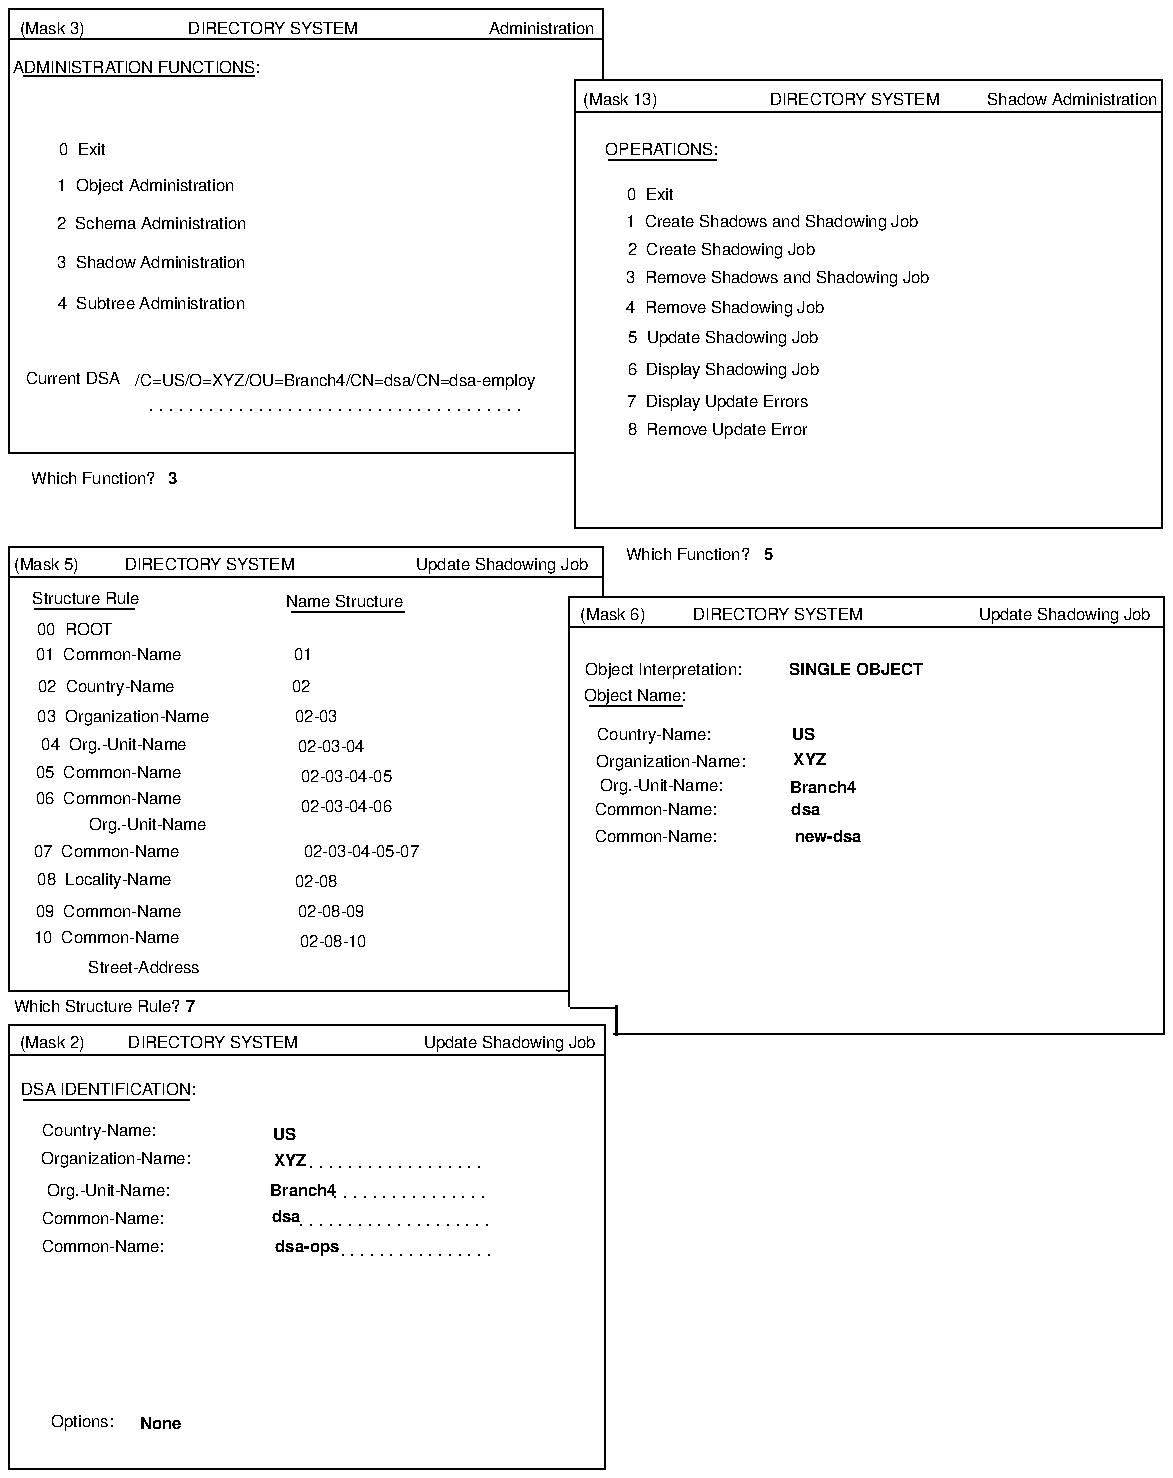 ...\" @OSF_COPYRIGHT@
...\" COPYRIGHT NOTICE
...\" Copyright (c) 1990, 1991, 1992, 1993, 1994 Open Software Foundation, Inc.
...\" ALL RIGHTS RESERVED (DCE).  See the file named COPYRIGHT.DCE for
...\" the full copyright text.
...\" 
...\" HISTORY
...\" $Log: fig22.updateshadows.pic,v $
...\" Revision 1.1.2.1  1994/08/04  21:02:57  hal
...\" 	Create DCE GDS Admin Gd & Ref from GDS parts of Adm Gd & Cmd Ref; fix log
...\" 	[1994/08/04  20:38:48  hal]
...\"
...\" 	Create DCE GDS Admin Gd & Ref from GDS parts of Adm Gd & Cmd Ref; fix log leaders if needed
...\"
...\" 	Creating GDS Admin Gd & Ref from Admin book.extended, Cmd Ref
...\"
...\" Revision 1.1.4.3  1994/06/13  18:00:33  devobj
...\" 	cr10872 - fix copyright
...\" 	[1994/06/13  17:59:24  devobj]
...\" 
...\" Revision 1.1.4.2  1993/08/12  17:23:01  buckler
...\" 	{edit, R1.0.2}
...\" 	Prentice-Hall editorial changes.
...\" 	[1993/08/12  17:08:38  buckler]
...\" 
...\" Revision 1.1.2.4  1993/02/23  04:48:26  rnollman
...\" 	last fix for final draft
...\" 	[1993/02/23  04:47:55  rnollman]
...\" 
...\" Revision 1.1.2.3  1993/02/20  16:21:13  rnollman
...\" 	fixed for final draft
...\" 	[1993/02/20  16:20:48  rnollman]
...\" 
...\" Revision 1.1.2.2  1993/02/15  23:04:23  rnollman
...\" 	new figure
...\" 	[1993/02/15  23:03:54  rnollman]
...\" 
...\" $EndLog$
.PS
scale = 106.667
line  dotted from 76, 565 \
	to 272, 565 
"\fH\s6Organization-Name:\s0\fP"  at 353, 378
"\fH\s6/C=US/O=XYZ/OU=Branch4/CN=dsa/CN=dsa-employ\s0\fP"  at 174, 581
line   from 318, 237 \
	to 318, 0 
line   from 0, 0 \
	to 318, 0 
line   from 0, 0 \
	to 296, 0 
"\f(HB\s6SINGLE OBJECT\s0\fP"  at 452, 427
"\f(HB\s6US\s0\fP"  at 424, 392
"\f(HB\s6XYZ\s0\fP"  at 427, 379
"\f(HB\s6Branch4\s0\fP"  at 434, 364
"\f(HB\s6dsa\s0\fP"  at 425, 352
"\f(HB\s6new-dsa\s0\fP"  at 437, 338
"\fH\s6Common-Name:\s0\fP"  at 345, 338
"\fH\s6Common-Name:\s0\fP"  at 345, 352
"\fH\s6Org.-Unit-Name:\s0\fP"  at 348, 365
"\fH\s6DIRECTORY SYSTEM\s0\fP"  at 109, 228
"\fH\s6Country-Name:\s0\fP"  at 344, 392
line   from 323, 232 \
	to 616, 232 
"\f(HB\s63\s0\fP"  at 87, 529
"\fH\s6Current DSA\s0\fP"  at 34, 582
"\fH\s61  Object Administration\s0\fP"  at 73, 685
"\fH\s62  Schema Administration\s0\fP"  at 76, 665
"\fH\s63  Shadow Administration\s0\fP"  at 76, 644
"\fH\s64  Subtree Administration\s0\fP"  at 76, 622
line   from 0, 492 \
	to 0, 255 
"\fH\s6(Mask 5)\s0\fP"  at 20, 483
"\fH\s6DIRECTORY SYSTEM\s0\fP"  at 107, 483
"\fH\s6Which Function?\s0\fP"  at 362, 488
"\fH\s66  Display Shadowing Job\s0\fP"  at 381, 587
"\fH\s65  Update Shadowing Job\s0\fP"  at 381, 604
"\fH\s64  Remove Shadowing Job\s0\fP"  at 382, 620
"\fH\s63  Remove Shadows and Shadowing Job\s0\fP"  at 410, 636
"\fH\s62  Create Shadowing Job\s0\fP"  at 380, 651
"\fH\s61  Create Shadows and Shadowing Job\s0\fP"  at 407, 666
"\fH\s60  Exit\s0\fP"  at 342, 680
line   from 320, 698 \
	to 377, 698 
"\fH\s6OPERATIONS:\s0\fP"  at 348, 704
line   from 0, 542 \
	to 302, 542 
line   from 317, 779 \
	to 317, 741 
"\fH\s6Shadow Administration\s0\fP"  at 567, 731
"\fH\s6(Mask 13)\s0\fP"  at 326, 731
"\fH\s6DIRECTORY SYSTEM\s0\fP"  at 451, 731
line   from 302, 724 \
	to 615, 724 
box  wid 313 ht 239 at 458.5, 621.5
line   from 1, 492 \
	to 317, 492 
line   from 0, 476 \
	to 317, 476 
line   from 0, 476 \
	to 317, 476 
line   from 1, 492 \
	to 317, 492 
"\fH\s6Which Function?\s0\fP"  at 45, 529
"\fH\s60  Exit\s0\fP"  at 39, 704
"\fH\s6\s0\fP"  at 275, 600
line   from 0, 779 \
	to 0, 542 
line   from 0, 763 \
	to 317, 763 
"\fH\s6DIRECTORY SYSTEM\s0\fP"  at 141, 769
line   from 1, 779 \
	to 317, 779 
"\fH\s6Administration\s0\fP"  at 284, 769
line   from 8, 743 \
	to 131, 743 
"\fH\s6ADMINISTRATION FUNCTIONS:\s0\fP"  at 68, 748
"\fH\s6(Mask 3)\s0\fP"  at 23, 769
line   from 616, 465 \
	to 616, 233 
line   from 300, 246 \
	to 324, 246 
line   from 299, 465 \
	to 299, 247 
line   from 0, 255 \
	to 261, 255 
line   from 0, 492 \
	to 0, 255 
.ps 20
line   from 324, 247 \
	to 324, 232 
.ps 10
line   from 0, 255 \
	to 299, 255 
line   from 317, 492 \
	to 317, 465 
"\fH\s6Object Name:\s0\fP"  at 334, 413
"\fH\s6Object Name:\s0\fP"  at 334, 413
line   from 317, 492 \
	to 317, 470 
line   from 0, 221 \
	to 317, 221 
line   from 0, 221 \
	to 259, 221 
line   from 1, 237 \
	to 259, 237 
line   from 0, 237 \
	to 0, 0 
line   from 0, 237 \
	to 0, 0 
line   from 1, 237 \
	to 317, 237 
line   from 0, 221 \
	to 317, 221 
line   from 0, 237 \
	to 0, 0 
line   from 0, 221 \
	to 317, 221 
line   from 1, 237 \
	to 317, 237 
line   from 1, 237 \
	to 317, 237 
"\fH\s6Which Structure Rule?\s0\fP"  at 47, 247
"\f(HB\s67\s0\fP"  at 97, 247
"\fH\s6Object Interpretation:\s0\fP"  at 349, 427
line   from 310, 407 \
	to 359, 407 
"\fH\s6(Mask 2)\s0\fP"  at 23, 228
line   from 0, 237 \
	to 0, 0 
"\fH\s6DSA IDENTIFICATION:\s0\fP"  at 53, 203
line   from 8, 197 \
	to 96, 197 
"\fH\s6Country-Name:\s0\fP"  at 48, 181
"\fH\s6Organization-Name:\s0\fP"  at 57, 166
"\fH\s6Common-Name:\s0\fP"  at 50, 134
"\fH\s6Common-Name:\s0\fP"  at 50, 119
"\fH\s6Options:\s0\fP"  at 39, 26
"\f(HB\s6None\s0\fP"  at 81, 25
"\f(HB\s6US\s0\fP"  at 147, 179
"\f(HB\s6XYZ\s0\fP"  at 150, 165
"\f(HB\s6Branch4\s0\fP"  at 157, 149
"\f(HB\s6dsa\s0\fP"  at 148, 135
"\f(HB\s6dsa-ops\s0\fP"  at 159, 119
line  dotted from 161, 161 \
	to 251, 161 
line  dotted from 174, 145 \
	to 253, 145 
line  dotted from 156, 130 \
	to 255, 130 
line  dotted from 178, 114 \
	to 256, 114 
"\fH\s67  Display Update Errors\s0\fP"  at 378, 570
"\fH\s68  Remove Update Error\s0\fP"  at 378, 555
"\fH\s6Org.-Unit-Name:\s0\fP"  at 53, 149
"\fH\s610  Common-Name\s0\fP"  at 52, 284
"\fH\s609  Common-Name\s0\fP"  at 53, 298
"\fH\s606  Common-Name\s0\fP"  at 53, 358
"\fH\s603  Organization-Name\s0\fP"  at 61, 402
"\fH\s601  Common-Name\s0\fP"  at 53, 435
"\fH\s602  Country-Name\s0\fP"  at 52, 418
"\fH\s604  Org.-Unit-Name\s0\fP"  at 56, 387
"\fH\s607  Common-Name\s0\fP"  at 52, 330
"\fH\s608  Locality-Name\s0\fP"  at 51, 315
"\fH\s6Street-Address\s0\fP"  at 72, 268
"\fH\s605  Common-Name\s0\fP"  at 53, 372
"\fH\s6Org.-Unit-Name\s0\fP"  at 74, 344
"\fH\s601\s0\fP"  at 157, 435
"\fH\s602\s0\fP"  at 156, 418
"\fH\s602-03\s0\fP"  at 164, 402
"\fH\s602-03-04\s0\fP"  at 172, 386
"\fH\s602-03-04-05\s0\fP"  at 180, 370
"\fH\s602-03-04-06\s0\fP"  at 180, 354
"\fH\s602-03-04-05-07\s0\fP"  at 188, 330
"\fH\s602-08\s0\fP"  at 164, 314
"\fH\s602-08-09\s0\fP"  at 172, 298
"\fH\s602-08-10\s0\fP"  at 173, 282
"\fH\s6(Mask 6)\s0\fP"  at 322, 456
line   from 300, 465 \
	to 616, 465 
line   from 616, 465 \
	to 616, 443 
line   from 299, 449 \
	to 616, 449 
line   from 299, 449 \
	to 616, 449 
line   from 300, 465 \
	to 616, 465 
"\fH\s6DIRECTORY SYSTEM\s0\fP"  at 410, 456
"\f(HB\s65\s0\fP"  at 405, 488
"\fH\s6Update Shadowing Job\s0\fP"  at 263, 483
"\fH\s6Update Shadowing Job\s0\fP"  at 563, 456
"\fH\s6Update Shadowing Job\s0\fP"  at 267, 228
"\fH\s6Structure Rule\s0\fP"  at 41, 465
line   from 14, 459 \
	to 67, 459 
"\fH\s6Name Structure\s0\fP"  at 179, 463
line   from 151, 457 \
	to 211, 457 
"\fH\s600  ROOT\s0\fP"  at 35, 448
.PE
